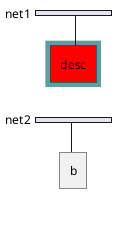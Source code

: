 {
  "sha1": "g4nhr7xutb4ze5gd4xfuopb2247o6hf",
  "insertion": {
    "when": "2024-06-01T09:03:07.176Z",
    "url": "https://github.com/plantuml/plantuml/issues/1301",
    "user": "plantuml@gmail.com"
  }
}
@startuml
<style>
nwdiagDiagram {
  group {
    BackGroundColor cadetblue
    FontStyle bold
  }
}
</style>

nwdiag {
	network net1 {
	  a
	}
	network net2 {
	  b
	}
	group uniqueNode {
	  a  [color = "Red", description="desc"]
	}
}
@enduml
